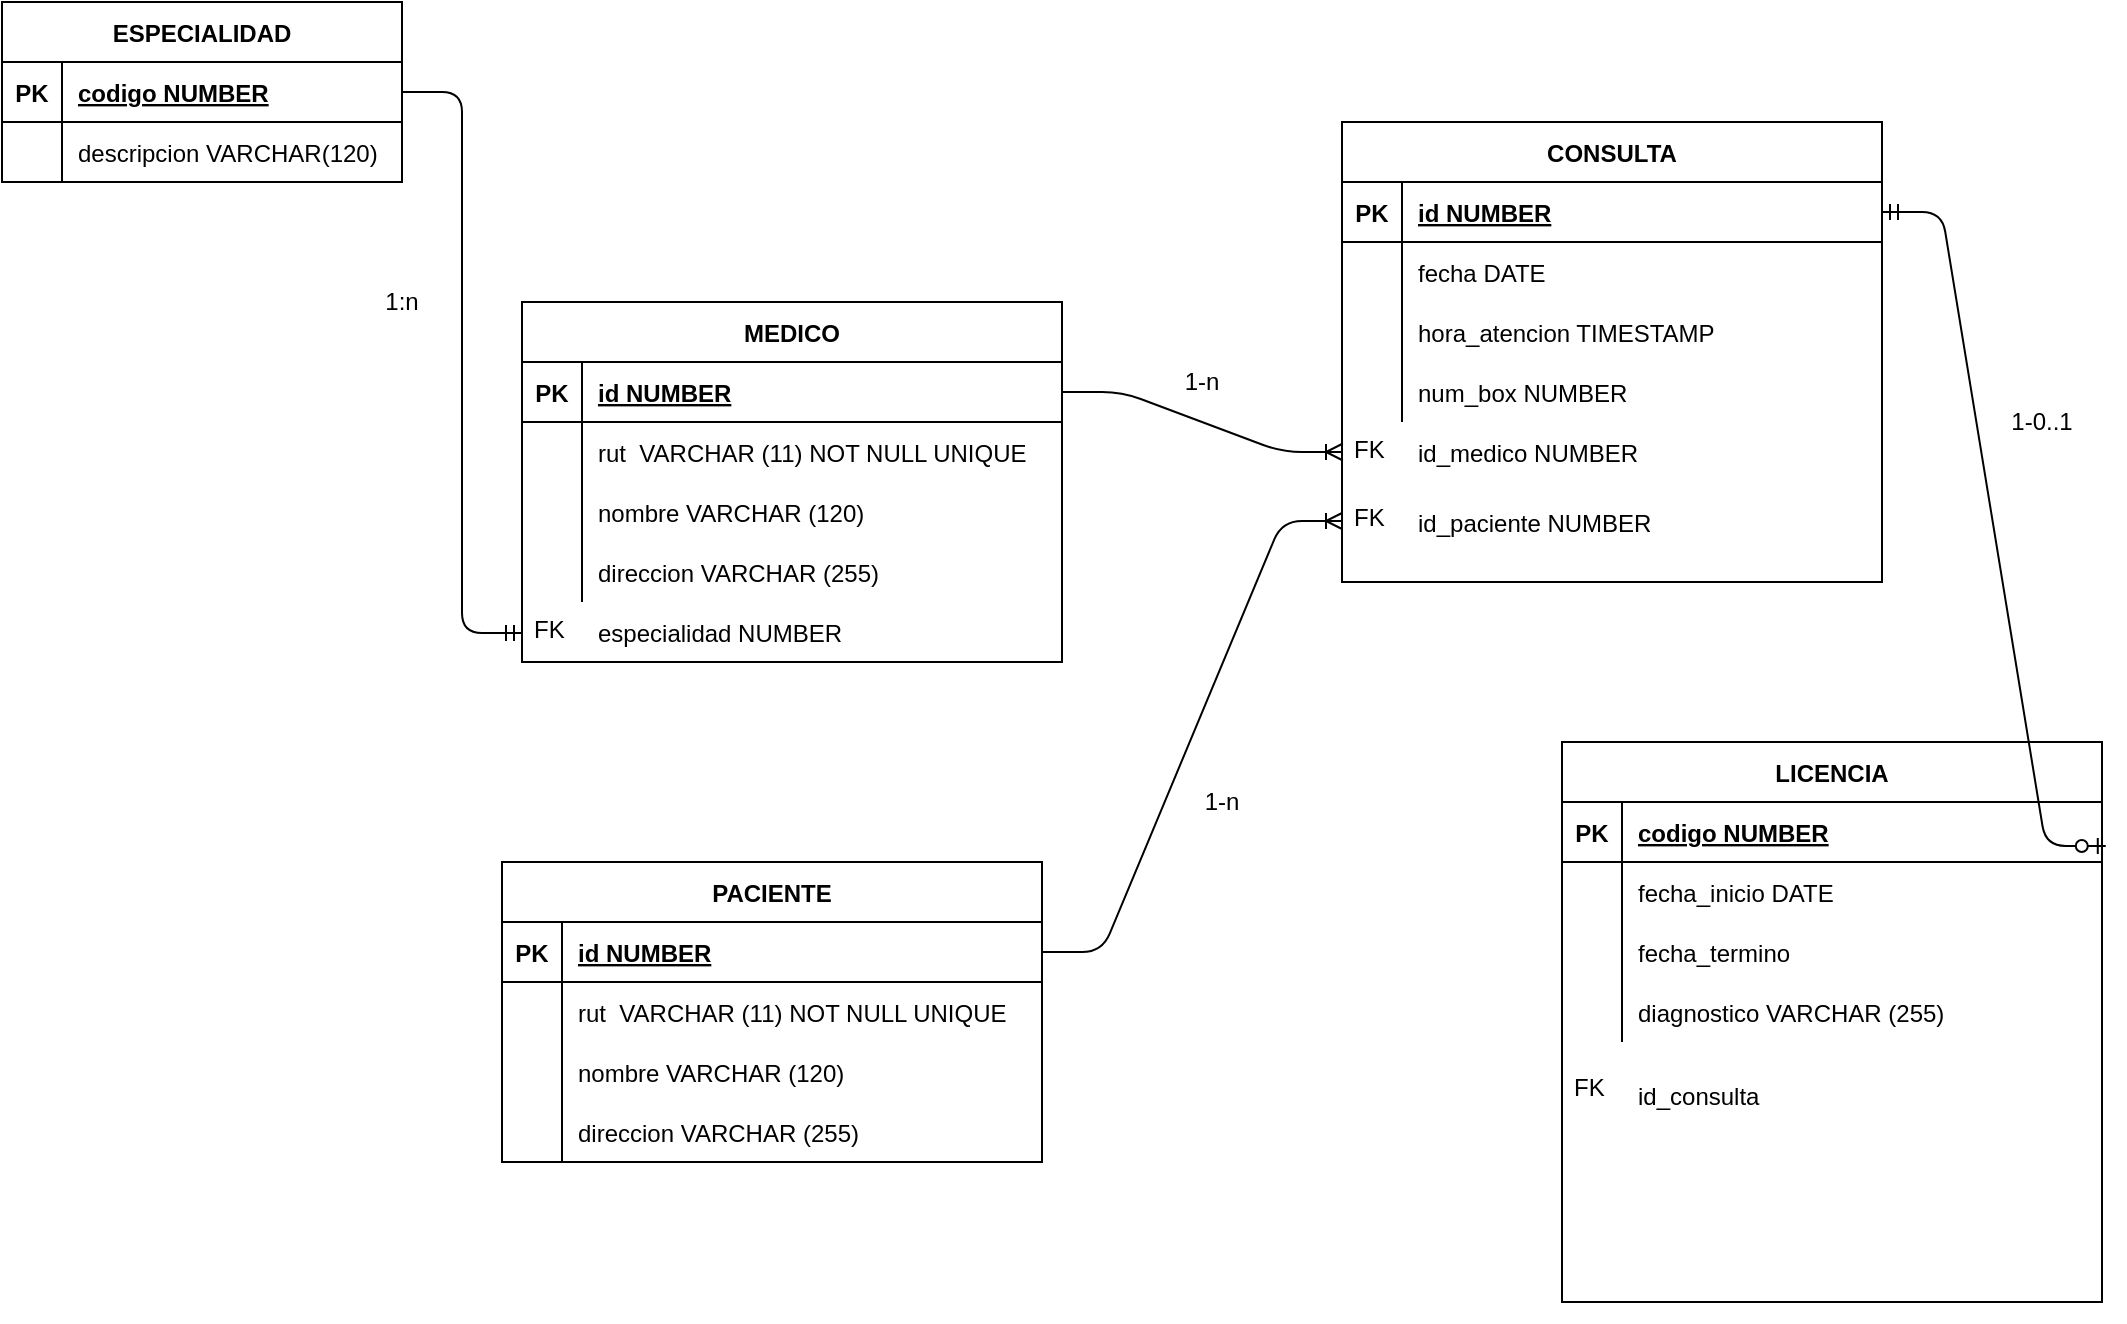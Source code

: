 <mxfile version="13.9.1" type="github">
  <diagram id="R2lEEEUBdFMjLlhIrx00" name="Page-1">
    <mxGraphModel dx="1382" dy="764" grid="1" gridSize="10" guides="1" tooltips="1" connect="1" arrows="1" fold="1" page="1" pageScale="1" pageWidth="1100" pageHeight="850" math="0" shadow="0" extFonts="Permanent Marker^https://fonts.googleapis.com/css?family=Permanent+Marker">
      <root>
        <mxCell id="0" />
        <mxCell id="1" parent="0" />
        <mxCell id="LoERzYeUA-u40q6twX0V-16" value="" style="group" parent="1" vertex="1" connectable="0">
          <mxGeometry x="260" y="200" width="270" height="230" as="geometry" />
        </mxCell>
        <mxCell id="LoERzYeUA-u40q6twX0V-1" value="MEDICO" style="shape=table;startSize=30;container=1;collapsible=1;childLayout=tableLayout;fixedRows=1;rowLines=0;fontStyle=1;align=center;resizeLast=1;" parent="LoERzYeUA-u40q6twX0V-16" vertex="1">
          <mxGeometry width="270" height="180" as="geometry" />
        </mxCell>
        <mxCell id="LoERzYeUA-u40q6twX0V-2" value="" style="shape=partialRectangle;collapsible=0;dropTarget=0;pointerEvents=0;fillColor=none;top=0;left=0;bottom=1;right=0;points=[[0,0.5],[1,0.5]];portConstraint=eastwest;" parent="LoERzYeUA-u40q6twX0V-1" vertex="1">
          <mxGeometry y="30" width="270" height="30" as="geometry" />
        </mxCell>
        <mxCell id="LoERzYeUA-u40q6twX0V-3" value="PK" style="shape=partialRectangle;connectable=0;fillColor=none;top=0;left=0;bottom=0;right=0;fontStyle=1;overflow=hidden;" parent="LoERzYeUA-u40q6twX0V-2" vertex="1">
          <mxGeometry width="30" height="30" as="geometry" />
        </mxCell>
        <mxCell id="LoERzYeUA-u40q6twX0V-4" value="id NUMBER" style="shape=partialRectangle;connectable=0;fillColor=none;top=0;left=0;bottom=0;right=0;align=left;spacingLeft=6;fontStyle=5;overflow=hidden;" parent="LoERzYeUA-u40q6twX0V-2" vertex="1">
          <mxGeometry x="30" width="240" height="30" as="geometry" />
        </mxCell>
        <mxCell id="LoERzYeUA-u40q6twX0V-5" value="" style="shape=partialRectangle;collapsible=0;dropTarget=0;pointerEvents=0;fillColor=none;top=0;left=0;bottom=0;right=0;points=[[0,0.5],[1,0.5]];portConstraint=eastwest;" parent="LoERzYeUA-u40q6twX0V-1" vertex="1">
          <mxGeometry y="60" width="270" height="30" as="geometry" />
        </mxCell>
        <mxCell id="LoERzYeUA-u40q6twX0V-6" value="" style="shape=partialRectangle;connectable=0;fillColor=none;top=0;left=0;bottom=0;right=0;editable=1;overflow=hidden;" parent="LoERzYeUA-u40q6twX0V-5" vertex="1">
          <mxGeometry width="30" height="30" as="geometry" />
        </mxCell>
        <mxCell id="LoERzYeUA-u40q6twX0V-7" value="rut  VARCHAR (11) NOT NULL UNIQUE" style="shape=partialRectangle;connectable=0;fillColor=none;top=0;left=0;bottom=0;right=0;align=left;spacingLeft=6;overflow=hidden;" parent="LoERzYeUA-u40q6twX0V-5" vertex="1">
          <mxGeometry x="30" width="240" height="30" as="geometry" />
        </mxCell>
        <mxCell id="LoERzYeUA-u40q6twX0V-8" value="" style="shape=partialRectangle;collapsible=0;dropTarget=0;pointerEvents=0;fillColor=none;top=0;left=0;bottom=0;right=0;points=[[0,0.5],[1,0.5]];portConstraint=eastwest;" parent="LoERzYeUA-u40q6twX0V-1" vertex="1">
          <mxGeometry y="90" width="270" height="30" as="geometry" />
        </mxCell>
        <mxCell id="LoERzYeUA-u40q6twX0V-9" value="" style="shape=partialRectangle;connectable=0;fillColor=none;top=0;left=0;bottom=0;right=0;editable=1;overflow=hidden;" parent="LoERzYeUA-u40q6twX0V-8" vertex="1">
          <mxGeometry width="30" height="30" as="geometry" />
        </mxCell>
        <mxCell id="LoERzYeUA-u40q6twX0V-10" value="nombre VARCHAR (120)" style="shape=partialRectangle;connectable=0;fillColor=none;top=0;left=0;bottom=0;right=0;align=left;spacingLeft=6;overflow=hidden;" parent="LoERzYeUA-u40q6twX0V-8" vertex="1">
          <mxGeometry x="30" width="240" height="30" as="geometry" />
        </mxCell>
        <mxCell id="LoERzYeUA-u40q6twX0V-11" value="" style="shape=partialRectangle;collapsible=0;dropTarget=0;pointerEvents=0;fillColor=none;top=0;left=0;bottom=0;right=0;points=[[0,0.5],[1,0.5]];portConstraint=eastwest;" parent="LoERzYeUA-u40q6twX0V-1" vertex="1">
          <mxGeometry y="120" width="270" height="30" as="geometry" />
        </mxCell>
        <mxCell id="LoERzYeUA-u40q6twX0V-12" value="" style="shape=partialRectangle;connectable=0;fillColor=none;top=0;left=0;bottom=0;right=0;editable=1;overflow=hidden;" parent="LoERzYeUA-u40q6twX0V-11" vertex="1">
          <mxGeometry width="30" height="30" as="geometry" />
        </mxCell>
        <mxCell id="LoERzYeUA-u40q6twX0V-13" value="direccion VARCHAR (255)" style="shape=partialRectangle;connectable=0;fillColor=none;top=0;left=0;bottom=0;right=0;align=left;spacingLeft=6;overflow=hidden;" parent="LoERzYeUA-u40q6twX0V-11" vertex="1">
          <mxGeometry x="30" width="240" height="30" as="geometry" />
        </mxCell>
        <mxCell id="LoERzYeUA-u40q6twX0V-14" value="especialidad NUMBER" style="shape=partialRectangle;connectable=0;fillColor=none;top=0;left=0;bottom=0;right=0;align=left;spacingLeft=6;overflow=hidden;" parent="LoERzYeUA-u40q6twX0V-16" vertex="1">
          <mxGeometry x="30" y="150" width="240" height="30" as="geometry" />
        </mxCell>
        <mxCell id="LoERzYeUA-u40q6twX0V-15" value="FK" style="text;strokeColor=none;fillColor=none;spacingLeft=4;spacingRight=4;overflow=hidden;rotatable=0;points=[[0,0.5],[1,0.5]];portConstraint=eastwest;fontSize=12;" parent="LoERzYeUA-u40q6twX0V-16" vertex="1">
          <mxGeometry y="150" width="30" height="31" as="geometry" />
        </mxCell>
        <mxCell id="LoERzYeUA-u40q6twX0V-19" value="ESPECIALIDAD" style="shape=table;startSize=30;container=1;collapsible=1;childLayout=tableLayout;fixedRows=1;rowLines=0;fontStyle=1;align=center;resizeLast=1;" parent="1" vertex="1">
          <mxGeometry y="50" width="200" height="90" as="geometry" />
        </mxCell>
        <mxCell id="LoERzYeUA-u40q6twX0V-20" value="" style="shape=partialRectangle;collapsible=0;dropTarget=0;pointerEvents=0;fillColor=none;top=0;left=0;bottom=1;right=0;points=[[0,0.5],[1,0.5]];portConstraint=eastwest;" parent="LoERzYeUA-u40q6twX0V-19" vertex="1">
          <mxGeometry y="30" width="200" height="30" as="geometry" />
        </mxCell>
        <mxCell id="LoERzYeUA-u40q6twX0V-21" value="PK" style="shape=partialRectangle;connectable=0;fillColor=none;top=0;left=0;bottom=0;right=0;fontStyle=1;overflow=hidden;" parent="LoERzYeUA-u40q6twX0V-20" vertex="1">
          <mxGeometry width="30" height="30" as="geometry" />
        </mxCell>
        <mxCell id="LoERzYeUA-u40q6twX0V-22" value="codigo NUMBER" style="shape=partialRectangle;connectable=0;fillColor=none;top=0;left=0;bottom=0;right=0;align=left;spacingLeft=6;fontStyle=5;overflow=hidden;" parent="LoERzYeUA-u40q6twX0V-20" vertex="1">
          <mxGeometry x="30" width="170" height="30" as="geometry" />
        </mxCell>
        <mxCell id="LoERzYeUA-u40q6twX0V-23" value="" style="shape=partialRectangle;collapsible=0;dropTarget=0;pointerEvents=0;fillColor=none;top=0;left=0;bottom=0;right=0;points=[[0,0.5],[1,0.5]];portConstraint=eastwest;" parent="LoERzYeUA-u40q6twX0V-19" vertex="1">
          <mxGeometry y="60" width="200" height="30" as="geometry" />
        </mxCell>
        <mxCell id="LoERzYeUA-u40q6twX0V-24" value="" style="shape=partialRectangle;connectable=0;fillColor=none;top=0;left=0;bottom=0;right=0;editable=1;overflow=hidden;" parent="LoERzYeUA-u40q6twX0V-23" vertex="1">
          <mxGeometry width="30" height="30" as="geometry" />
        </mxCell>
        <mxCell id="LoERzYeUA-u40q6twX0V-25" value="descripcion VARCHAR(120)" style="shape=partialRectangle;connectable=0;fillColor=none;top=0;left=0;bottom=0;right=0;align=left;spacingLeft=6;overflow=hidden;" parent="LoERzYeUA-u40q6twX0V-23" vertex="1">
          <mxGeometry x="30" width="170" height="30" as="geometry" />
        </mxCell>
        <mxCell id="LoERzYeUA-u40q6twX0V-33" value="" style="edgeStyle=entityRelationEdgeStyle;fontSize=12;html=1;endArrow=ERmandOne;exitX=1;exitY=0.5;exitDx=0;exitDy=0;entryX=0;entryY=0.5;entryDx=0;entryDy=0;" parent="1" source="LoERzYeUA-u40q6twX0V-20" target="LoERzYeUA-u40q6twX0V-15" edge="1">
          <mxGeometry width="100" height="100" relative="1" as="geometry">
            <mxPoint x="320" y="390" as="sourcePoint" />
            <mxPoint x="420" y="290" as="targetPoint" />
          </mxGeometry>
        </mxCell>
        <mxCell id="LoERzYeUA-u40q6twX0V-34" value="" style="group" parent="1" vertex="1" connectable="0">
          <mxGeometry x="250" y="480" width="270" height="230" as="geometry" />
        </mxCell>
        <mxCell id="LoERzYeUA-u40q6twX0V-35" value="PACIENTE" style="shape=table;startSize=30;container=1;collapsible=1;childLayout=tableLayout;fixedRows=1;rowLines=0;fontStyle=1;align=center;resizeLast=1;" parent="LoERzYeUA-u40q6twX0V-34" vertex="1">
          <mxGeometry width="270" height="150" as="geometry" />
        </mxCell>
        <mxCell id="LoERzYeUA-u40q6twX0V-36" value="" style="shape=partialRectangle;collapsible=0;dropTarget=0;pointerEvents=0;fillColor=none;top=0;left=0;bottom=1;right=0;points=[[0,0.5],[1,0.5]];portConstraint=eastwest;" parent="LoERzYeUA-u40q6twX0V-35" vertex="1">
          <mxGeometry y="30" width="270" height="30" as="geometry" />
        </mxCell>
        <mxCell id="LoERzYeUA-u40q6twX0V-37" value="PK" style="shape=partialRectangle;connectable=0;fillColor=none;top=0;left=0;bottom=0;right=0;fontStyle=1;overflow=hidden;" parent="LoERzYeUA-u40q6twX0V-36" vertex="1">
          <mxGeometry width="30" height="30" as="geometry" />
        </mxCell>
        <mxCell id="LoERzYeUA-u40q6twX0V-38" value="id NUMBER" style="shape=partialRectangle;connectable=0;fillColor=none;top=0;left=0;bottom=0;right=0;align=left;spacingLeft=6;fontStyle=5;overflow=hidden;" parent="LoERzYeUA-u40q6twX0V-36" vertex="1">
          <mxGeometry x="30" width="240" height="30" as="geometry" />
        </mxCell>
        <mxCell id="LoERzYeUA-u40q6twX0V-39" value="" style="shape=partialRectangle;collapsible=0;dropTarget=0;pointerEvents=0;fillColor=none;top=0;left=0;bottom=0;right=0;points=[[0,0.5],[1,0.5]];portConstraint=eastwest;" parent="LoERzYeUA-u40q6twX0V-35" vertex="1">
          <mxGeometry y="60" width="270" height="30" as="geometry" />
        </mxCell>
        <mxCell id="LoERzYeUA-u40q6twX0V-40" value="" style="shape=partialRectangle;connectable=0;fillColor=none;top=0;left=0;bottom=0;right=0;editable=1;overflow=hidden;" parent="LoERzYeUA-u40q6twX0V-39" vertex="1">
          <mxGeometry width="30" height="30" as="geometry" />
        </mxCell>
        <mxCell id="LoERzYeUA-u40q6twX0V-41" value="rut  VARCHAR (11) NOT NULL UNIQUE" style="shape=partialRectangle;connectable=0;fillColor=none;top=0;left=0;bottom=0;right=0;align=left;spacingLeft=6;overflow=hidden;" parent="LoERzYeUA-u40q6twX0V-39" vertex="1">
          <mxGeometry x="30" width="240" height="30" as="geometry" />
        </mxCell>
        <mxCell id="LoERzYeUA-u40q6twX0V-42" value="" style="shape=partialRectangle;collapsible=0;dropTarget=0;pointerEvents=0;fillColor=none;top=0;left=0;bottom=0;right=0;points=[[0,0.5],[1,0.5]];portConstraint=eastwest;" parent="LoERzYeUA-u40q6twX0V-35" vertex="1">
          <mxGeometry y="90" width="270" height="30" as="geometry" />
        </mxCell>
        <mxCell id="LoERzYeUA-u40q6twX0V-43" value="" style="shape=partialRectangle;connectable=0;fillColor=none;top=0;left=0;bottom=0;right=0;editable=1;overflow=hidden;" parent="LoERzYeUA-u40q6twX0V-42" vertex="1">
          <mxGeometry width="30" height="30" as="geometry" />
        </mxCell>
        <mxCell id="LoERzYeUA-u40q6twX0V-44" value="nombre VARCHAR (120)" style="shape=partialRectangle;connectable=0;fillColor=none;top=0;left=0;bottom=0;right=0;align=left;spacingLeft=6;overflow=hidden;" parent="LoERzYeUA-u40q6twX0V-42" vertex="1">
          <mxGeometry x="30" width="240" height="30" as="geometry" />
        </mxCell>
        <mxCell id="LoERzYeUA-u40q6twX0V-45" value="" style="shape=partialRectangle;collapsible=0;dropTarget=0;pointerEvents=0;fillColor=none;top=0;left=0;bottom=0;right=0;points=[[0,0.5],[1,0.5]];portConstraint=eastwest;" parent="LoERzYeUA-u40q6twX0V-35" vertex="1">
          <mxGeometry y="120" width="270" height="30" as="geometry" />
        </mxCell>
        <mxCell id="LoERzYeUA-u40q6twX0V-46" value="" style="shape=partialRectangle;connectable=0;fillColor=none;top=0;left=0;bottom=0;right=0;editable=1;overflow=hidden;" parent="LoERzYeUA-u40q6twX0V-45" vertex="1">
          <mxGeometry width="30" height="30" as="geometry" />
        </mxCell>
        <mxCell id="LoERzYeUA-u40q6twX0V-47" value="direccion VARCHAR (255)" style="shape=partialRectangle;connectable=0;fillColor=none;top=0;left=0;bottom=0;right=0;align=left;spacingLeft=6;overflow=hidden;" parent="LoERzYeUA-u40q6twX0V-45" vertex="1">
          <mxGeometry x="30" width="240" height="30" as="geometry" />
        </mxCell>
        <mxCell id="LoERzYeUA-u40q6twX0V-50" value="" style="group" parent="1" vertex="1" connectable="0">
          <mxGeometry x="670" y="110" width="270" height="230" as="geometry" />
        </mxCell>
        <mxCell id="LoERzYeUA-u40q6twX0V-51" value="CONSULTA" style="shape=table;startSize=30;container=1;collapsible=1;childLayout=tableLayout;fixedRows=1;rowLines=0;fontStyle=1;align=center;resizeLast=1;" parent="LoERzYeUA-u40q6twX0V-50" vertex="1">
          <mxGeometry width="270" height="230" as="geometry" />
        </mxCell>
        <mxCell id="LoERzYeUA-u40q6twX0V-52" value="" style="shape=partialRectangle;collapsible=0;dropTarget=0;pointerEvents=0;fillColor=none;top=0;left=0;bottom=1;right=0;points=[[0,0.5],[1,0.5]];portConstraint=eastwest;" parent="LoERzYeUA-u40q6twX0V-51" vertex="1">
          <mxGeometry y="30" width="270" height="30" as="geometry" />
        </mxCell>
        <mxCell id="LoERzYeUA-u40q6twX0V-53" value="PK" style="shape=partialRectangle;connectable=0;fillColor=none;top=0;left=0;bottom=0;right=0;fontStyle=1;overflow=hidden;" parent="LoERzYeUA-u40q6twX0V-52" vertex="1">
          <mxGeometry width="30" height="30" as="geometry" />
        </mxCell>
        <mxCell id="LoERzYeUA-u40q6twX0V-54" value="id NUMBER" style="shape=partialRectangle;connectable=0;fillColor=none;top=0;left=0;bottom=0;right=0;align=left;spacingLeft=6;fontStyle=5;overflow=hidden;" parent="LoERzYeUA-u40q6twX0V-52" vertex="1">
          <mxGeometry x="30" width="240" height="30" as="geometry" />
        </mxCell>
        <mxCell id="LoERzYeUA-u40q6twX0V-55" value="" style="shape=partialRectangle;collapsible=0;dropTarget=0;pointerEvents=0;fillColor=none;top=0;left=0;bottom=0;right=0;points=[[0,0.5],[1,0.5]];portConstraint=eastwest;" parent="LoERzYeUA-u40q6twX0V-51" vertex="1">
          <mxGeometry y="60" width="270" height="30" as="geometry" />
        </mxCell>
        <mxCell id="LoERzYeUA-u40q6twX0V-56" value="" style="shape=partialRectangle;connectable=0;fillColor=none;top=0;left=0;bottom=0;right=0;editable=1;overflow=hidden;" parent="LoERzYeUA-u40q6twX0V-55" vertex="1">
          <mxGeometry width="30" height="30" as="geometry" />
        </mxCell>
        <mxCell id="LoERzYeUA-u40q6twX0V-57" value="fecha DATE" style="shape=partialRectangle;connectable=0;fillColor=none;top=0;left=0;bottom=0;right=0;align=left;spacingLeft=6;overflow=hidden;" parent="LoERzYeUA-u40q6twX0V-55" vertex="1">
          <mxGeometry x="30" width="240" height="30" as="geometry" />
        </mxCell>
        <mxCell id="LoERzYeUA-u40q6twX0V-58" value="" style="shape=partialRectangle;collapsible=0;dropTarget=0;pointerEvents=0;fillColor=none;top=0;left=0;bottom=0;right=0;points=[[0,0.5],[1,0.5]];portConstraint=eastwest;" parent="LoERzYeUA-u40q6twX0V-51" vertex="1">
          <mxGeometry y="90" width="270" height="30" as="geometry" />
        </mxCell>
        <mxCell id="LoERzYeUA-u40q6twX0V-59" value="" style="shape=partialRectangle;connectable=0;fillColor=none;top=0;left=0;bottom=0;right=0;editable=1;overflow=hidden;" parent="LoERzYeUA-u40q6twX0V-58" vertex="1">
          <mxGeometry width="30" height="30" as="geometry" />
        </mxCell>
        <mxCell id="LoERzYeUA-u40q6twX0V-60" value="hora_atencion TIMESTAMP" style="shape=partialRectangle;connectable=0;fillColor=none;top=0;left=0;bottom=0;right=0;align=left;spacingLeft=6;overflow=hidden;" parent="LoERzYeUA-u40q6twX0V-58" vertex="1">
          <mxGeometry x="30" width="240" height="30" as="geometry" />
        </mxCell>
        <mxCell id="LoERzYeUA-u40q6twX0V-61" value="" style="shape=partialRectangle;collapsible=0;dropTarget=0;pointerEvents=0;fillColor=none;top=0;left=0;bottom=0;right=0;points=[[0,0.5],[1,0.5]];portConstraint=eastwest;" parent="LoERzYeUA-u40q6twX0V-51" vertex="1">
          <mxGeometry y="120" width="270" height="30" as="geometry" />
        </mxCell>
        <mxCell id="LoERzYeUA-u40q6twX0V-62" value="" style="shape=partialRectangle;connectable=0;fillColor=none;top=0;left=0;bottom=0;right=0;editable=1;overflow=hidden;" parent="LoERzYeUA-u40q6twX0V-61" vertex="1">
          <mxGeometry width="30" height="30" as="geometry" />
        </mxCell>
        <mxCell id="LoERzYeUA-u40q6twX0V-63" value="num_box NUMBER" style="shape=partialRectangle;connectable=0;fillColor=none;top=0;left=0;bottom=0;right=0;align=left;spacingLeft=6;overflow=hidden;" parent="LoERzYeUA-u40q6twX0V-61" vertex="1">
          <mxGeometry x="30" width="240" height="30" as="geometry" />
        </mxCell>
        <mxCell id="LoERzYeUA-u40q6twX0V-64" value="id_medico NUMBER" style="shape=partialRectangle;connectable=0;fillColor=none;top=0;left=0;bottom=0;right=0;align=left;spacingLeft=6;overflow=hidden;" parent="LoERzYeUA-u40q6twX0V-50" vertex="1">
          <mxGeometry x="30" y="150" width="240" height="30" as="geometry" />
        </mxCell>
        <mxCell id="LoERzYeUA-u40q6twX0V-65" value="FK" style="text;strokeColor=none;fillColor=none;spacingLeft=4;spacingRight=4;overflow=hidden;rotatable=0;points=[[0,0.5],[1,0.5]];portConstraint=eastwest;fontSize=12;" parent="LoERzYeUA-u40q6twX0V-50" vertex="1">
          <mxGeometry y="150" width="30" height="30" as="geometry" />
        </mxCell>
        <mxCell id="LoERzYeUA-u40q6twX0V-66" value="id_paciente NUMBER" style="shape=partialRectangle;connectable=0;fillColor=none;top=0;left=0;bottom=0;right=0;align=left;spacingLeft=6;overflow=hidden;" parent="LoERzYeUA-u40q6twX0V-50" vertex="1">
          <mxGeometry x="30" y="185" width="240" height="30" as="geometry" />
        </mxCell>
        <mxCell id="LoERzYeUA-u40q6twX0V-67" value="FK" style="text;strokeColor=none;fillColor=none;spacingLeft=4;spacingRight=4;overflow=hidden;rotatable=0;points=[[0,0.5],[1,0.5]];portConstraint=eastwest;fontSize=12;" parent="LoERzYeUA-u40q6twX0V-50" vertex="1">
          <mxGeometry y="184" width="30" height="31" as="geometry" />
        </mxCell>
        <mxCell id="LoERzYeUA-u40q6twX0V-68" value="" style="edgeStyle=entityRelationEdgeStyle;fontSize=12;html=1;endArrow=ERoneToMany;exitX=1;exitY=0.5;exitDx=0;exitDy=0;entryX=0;entryY=0.5;entryDx=0;entryDy=0;" parent="1" source="LoERzYeUA-u40q6twX0V-2" target="LoERzYeUA-u40q6twX0V-65" edge="1">
          <mxGeometry width="100" height="100" relative="1" as="geometry">
            <mxPoint x="630" y="440" as="sourcePoint" />
            <mxPoint x="730" y="520" as="targetPoint" />
          </mxGeometry>
        </mxCell>
        <mxCell id="LoERzYeUA-u40q6twX0V-69" value="" style="edgeStyle=entityRelationEdgeStyle;fontSize=12;html=1;endArrow=ERoneToMany;exitX=1;exitY=0.5;exitDx=0;exitDy=0;entryX=0;entryY=0.5;entryDx=0;entryDy=0;" parent="1" source="LoERzYeUA-u40q6twX0V-36" target="LoERzYeUA-u40q6twX0V-67" edge="1">
          <mxGeometry width="100" height="100" relative="1" as="geometry">
            <mxPoint x="540" y="255" as="sourcePoint" />
            <mxPoint x="690" y="365" as="targetPoint" />
          </mxGeometry>
        </mxCell>
        <mxCell id="LoERzYeUA-u40q6twX0V-71" value="" style="group" parent="1" vertex="1" connectable="0">
          <mxGeometry x="780" y="420" width="270" height="280" as="geometry" />
        </mxCell>
        <mxCell id="LoERzYeUA-u40q6twX0V-72" value="LICENCIA" style="shape=table;startSize=30;container=1;collapsible=1;childLayout=tableLayout;fixedRows=1;rowLines=0;fontStyle=1;align=center;resizeLast=1;" parent="LoERzYeUA-u40q6twX0V-71" vertex="1">
          <mxGeometry width="270" height="280" as="geometry" />
        </mxCell>
        <mxCell id="LoERzYeUA-u40q6twX0V-73" value="" style="shape=partialRectangle;collapsible=0;dropTarget=0;pointerEvents=0;fillColor=none;top=0;left=0;bottom=1;right=0;points=[[0,0.5],[1,0.5]];portConstraint=eastwest;" parent="LoERzYeUA-u40q6twX0V-72" vertex="1">
          <mxGeometry y="30" width="270" height="30" as="geometry" />
        </mxCell>
        <mxCell id="LoERzYeUA-u40q6twX0V-74" value="PK" style="shape=partialRectangle;connectable=0;fillColor=none;top=0;left=0;bottom=0;right=0;fontStyle=1;overflow=hidden;" parent="LoERzYeUA-u40q6twX0V-73" vertex="1">
          <mxGeometry width="30" height="30" as="geometry" />
        </mxCell>
        <mxCell id="LoERzYeUA-u40q6twX0V-75" value="codigo NUMBER" style="shape=partialRectangle;connectable=0;fillColor=none;top=0;left=0;bottom=0;right=0;align=left;spacingLeft=6;fontStyle=5;overflow=hidden;" parent="LoERzYeUA-u40q6twX0V-73" vertex="1">
          <mxGeometry x="30" width="240" height="30" as="geometry" />
        </mxCell>
        <mxCell id="LoERzYeUA-u40q6twX0V-76" value="" style="shape=partialRectangle;collapsible=0;dropTarget=0;pointerEvents=0;fillColor=none;top=0;left=0;bottom=0;right=0;points=[[0,0.5],[1,0.5]];portConstraint=eastwest;" parent="LoERzYeUA-u40q6twX0V-72" vertex="1">
          <mxGeometry y="60" width="270" height="30" as="geometry" />
        </mxCell>
        <mxCell id="LoERzYeUA-u40q6twX0V-77" value="" style="shape=partialRectangle;connectable=0;fillColor=none;top=0;left=0;bottom=0;right=0;editable=1;overflow=hidden;" parent="LoERzYeUA-u40q6twX0V-76" vertex="1">
          <mxGeometry width="30" height="30" as="geometry" />
        </mxCell>
        <mxCell id="LoERzYeUA-u40q6twX0V-78" value="fecha_inicio DATE" style="shape=partialRectangle;connectable=0;fillColor=none;top=0;left=0;bottom=0;right=0;align=left;spacingLeft=6;overflow=hidden;" parent="LoERzYeUA-u40q6twX0V-76" vertex="1">
          <mxGeometry x="30" width="240" height="30" as="geometry" />
        </mxCell>
        <mxCell id="LoERzYeUA-u40q6twX0V-79" value="" style="shape=partialRectangle;collapsible=0;dropTarget=0;pointerEvents=0;fillColor=none;top=0;left=0;bottom=0;right=0;points=[[0,0.5],[1,0.5]];portConstraint=eastwest;" parent="LoERzYeUA-u40q6twX0V-72" vertex="1">
          <mxGeometry y="90" width="270" height="30" as="geometry" />
        </mxCell>
        <mxCell id="LoERzYeUA-u40q6twX0V-80" value="" style="shape=partialRectangle;connectable=0;fillColor=none;top=0;left=0;bottom=0;right=0;editable=1;overflow=hidden;" parent="LoERzYeUA-u40q6twX0V-79" vertex="1">
          <mxGeometry width="30" height="30" as="geometry" />
        </mxCell>
        <mxCell id="LoERzYeUA-u40q6twX0V-81" value="fecha_termino" style="shape=partialRectangle;connectable=0;fillColor=none;top=0;left=0;bottom=0;right=0;align=left;spacingLeft=6;overflow=hidden;" parent="LoERzYeUA-u40q6twX0V-79" vertex="1">
          <mxGeometry x="30" width="240" height="30" as="geometry" />
        </mxCell>
        <mxCell id="LoERzYeUA-u40q6twX0V-82" value="" style="shape=partialRectangle;collapsible=0;dropTarget=0;pointerEvents=0;fillColor=none;top=0;left=0;bottom=0;right=0;points=[[0,0.5],[1,0.5]];portConstraint=eastwest;" parent="LoERzYeUA-u40q6twX0V-72" vertex="1">
          <mxGeometry y="120" width="270" height="30" as="geometry" />
        </mxCell>
        <mxCell id="LoERzYeUA-u40q6twX0V-83" value="" style="shape=partialRectangle;connectable=0;fillColor=none;top=0;left=0;bottom=0;right=0;editable=1;overflow=hidden;" parent="LoERzYeUA-u40q6twX0V-82" vertex="1">
          <mxGeometry width="30" height="30" as="geometry" />
        </mxCell>
        <mxCell id="LoERzYeUA-u40q6twX0V-84" value="diagnostico VARCHAR (255)" style="shape=partialRectangle;connectable=0;fillColor=none;top=0;left=0;bottom=0;right=0;align=left;spacingLeft=6;overflow=hidden;" parent="LoERzYeUA-u40q6twX0V-82" vertex="1">
          <mxGeometry x="30" width="240" height="30" as="geometry" />
        </mxCell>
        <mxCell id="OwezM_Ln3O2SIg0EfHfn-1" value="id_consulta" style="shape=partialRectangle;connectable=0;fillColor=none;top=0;left=0;bottom=0;right=0;align=left;spacingLeft=6;overflow=hidden;" vertex="1" parent="LoERzYeUA-u40q6twX0V-71">
          <mxGeometry x="30" y="159.0" width="240" height="34.913" as="geometry" />
        </mxCell>
        <mxCell id="OwezM_Ln3O2SIg0EfHfn-2" value="FK" style="text;strokeColor=none;fillColor=none;spacingLeft=4;spacingRight=4;overflow=hidden;rotatable=0;points=[[0,0.5],[1,0.5]];portConstraint=eastwest;fontSize=12;" vertex="1" parent="LoERzYeUA-u40q6twX0V-71">
          <mxGeometry y="159.0" width="30" height="37.043" as="geometry" />
        </mxCell>
        <mxCell id="OwezM_Ln3O2SIg0EfHfn-6" value="" style="edgeStyle=entityRelationEdgeStyle;fontSize=12;html=1;endArrow=ERzeroToOne;startArrow=ERmandOne;exitX=1;exitY=0.5;exitDx=0;exitDy=0;entryX=1.007;entryY=0.733;entryDx=0;entryDy=0;entryPerimeter=0;" edge="1" parent="1" source="LoERzYeUA-u40q6twX0V-52" target="LoERzYeUA-u40q6twX0V-73">
          <mxGeometry width="100" height="100" relative="1" as="geometry">
            <mxPoint x="1010" y="80" as="sourcePoint" />
            <mxPoint x="770" y="480" as="targetPoint" />
          </mxGeometry>
        </mxCell>
        <mxCell id="OwezM_Ln3O2SIg0EfHfn-8" value="1-n" style="text;html=1;strokeColor=none;fillColor=none;align=center;verticalAlign=middle;whiteSpace=wrap;rounded=0;" vertex="1" parent="1">
          <mxGeometry x="580" y="230" width="40" height="20" as="geometry" />
        </mxCell>
        <mxCell id="OwezM_Ln3O2SIg0EfHfn-9" value="1-0..1" style="text;html=1;strokeColor=none;fillColor=none;align=center;verticalAlign=middle;whiteSpace=wrap;rounded=0;" vertex="1" parent="1">
          <mxGeometry x="1000" y="250" width="40" height="20" as="geometry" />
        </mxCell>
        <mxCell id="OwezM_Ln3O2SIg0EfHfn-10" value="1-n" style="text;html=1;strokeColor=none;fillColor=none;align=center;verticalAlign=middle;whiteSpace=wrap;rounded=0;" vertex="1" parent="1">
          <mxGeometry x="590" y="440" width="40" height="20" as="geometry" />
        </mxCell>
        <mxCell id="OwezM_Ln3O2SIg0EfHfn-11" value="1:n&lt;br&gt;" style="text;html=1;strokeColor=none;fillColor=none;align=center;verticalAlign=middle;whiteSpace=wrap;rounded=0;" vertex="1" parent="1">
          <mxGeometry x="180" y="190" width="40" height="20" as="geometry" />
        </mxCell>
      </root>
    </mxGraphModel>
  </diagram>
</mxfile>
